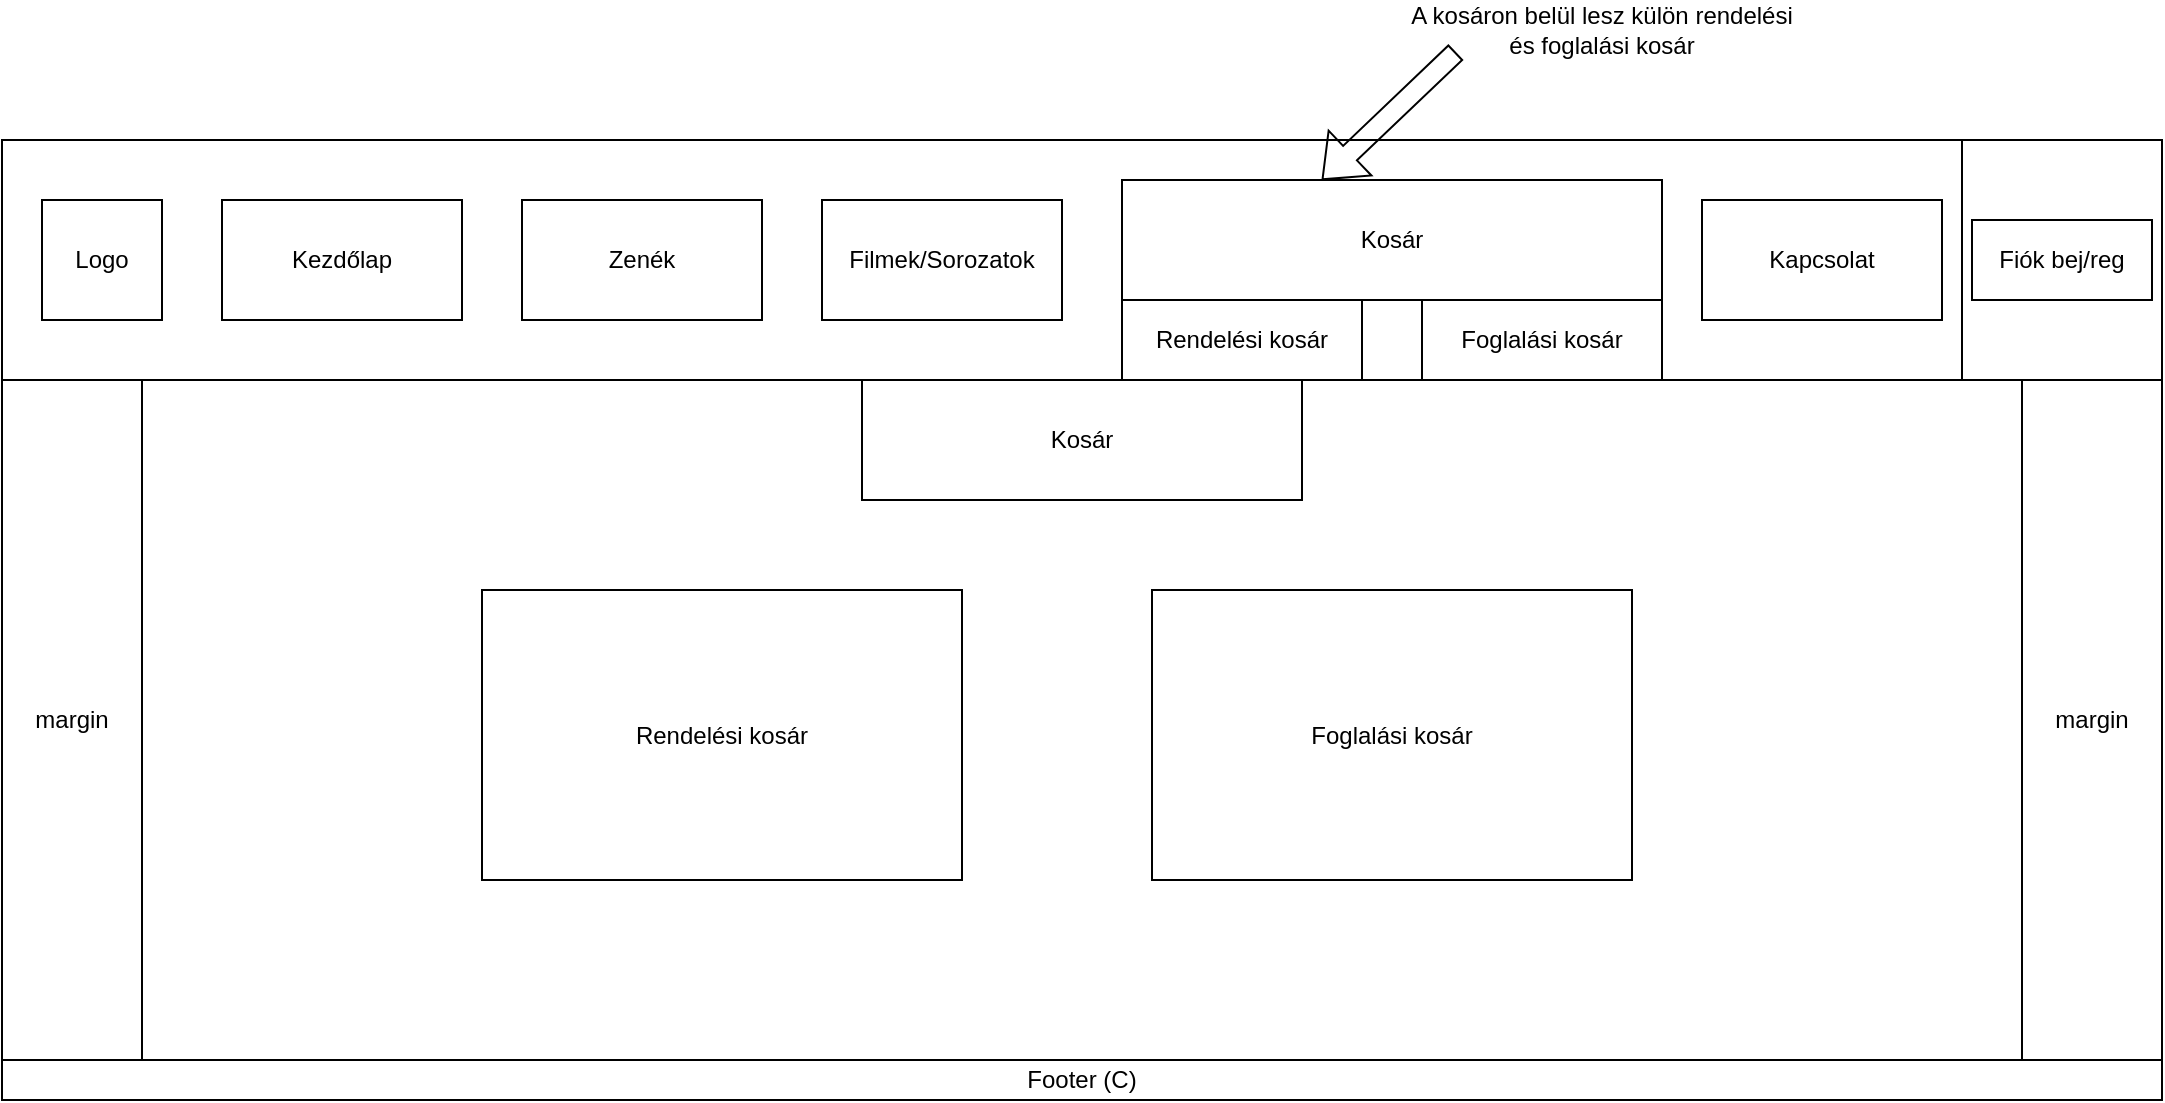 <mxfile version="26.2.3">
  <diagram name="1 oldal" id="ZRo3TNaSbQ_DCoS2osNK">
    <mxGraphModel dx="-801" dy="884" grid="1" gridSize="10" guides="1" tooltips="1" connect="1" arrows="1" fold="1" page="1" pageScale="1" pageWidth="827" pageHeight="1169" math="0" shadow="0">
      <root>
        <mxCell id="0" />
        <mxCell id="1" parent="0" />
        <mxCell id="tNXsENTEjhiDUSROjqKi-539" value="" style="rounded=0;whiteSpace=wrap;html=1;" vertex="1" parent="1">
          <mxGeometry x="3150" y="360" width="1080" height="480" as="geometry" />
        </mxCell>
        <mxCell id="tNXsENTEjhiDUSROjqKi-540" value="" style="rounded=0;whiteSpace=wrap;html=1;" vertex="1" parent="1">
          <mxGeometry x="3150" y="360" width="1080" height="120" as="geometry" />
        </mxCell>
        <mxCell id="tNXsENTEjhiDUSROjqKi-541" style="edgeStyle=orthogonalEdgeStyle;rounded=0;orthogonalLoop=1;jettySize=auto;html=1;exitX=0.5;exitY=0;exitDx=0;exitDy=0;" edge="1" parent="1" source="tNXsENTEjhiDUSROjqKi-542">
          <mxGeometry relative="1" as="geometry">
            <mxPoint x="3690" y="820" as="targetPoint" />
          </mxGeometry>
        </mxCell>
        <mxCell id="tNXsENTEjhiDUSROjqKi-542" value="" style="rounded=0;whiteSpace=wrap;html=1;" vertex="1" parent="1">
          <mxGeometry x="3150" y="820" width="1080" height="20" as="geometry" />
        </mxCell>
        <mxCell id="tNXsENTEjhiDUSROjqKi-543" value="" style="rounded=0;whiteSpace=wrap;html=1;" vertex="1" parent="1">
          <mxGeometry x="4130" y="360" width="100" height="120" as="geometry" />
        </mxCell>
        <mxCell id="tNXsENTEjhiDUSROjqKi-544" value="" style="rounded=0;whiteSpace=wrap;html=1;" vertex="1" parent="1">
          <mxGeometry x="3260" y="390" width="120" height="60" as="geometry" />
        </mxCell>
        <mxCell id="tNXsENTEjhiDUSROjqKi-545" value="" style="rounded=0;whiteSpace=wrap;html=1;" vertex="1" parent="1">
          <mxGeometry x="3860" y="420" width="120" height="60" as="geometry" />
        </mxCell>
        <mxCell id="tNXsENTEjhiDUSROjqKi-546" value="" style="rounded=0;whiteSpace=wrap;html=1;" vertex="1" parent="1">
          <mxGeometry x="3410" y="390" width="120" height="60" as="geometry" />
        </mxCell>
        <mxCell id="tNXsENTEjhiDUSROjqKi-547" value="" style="rounded=0;whiteSpace=wrap;html=1;" vertex="1" parent="1">
          <mxGeometry x="3710" y="420" width="120" height="60" as="geometry" />
        </mxCell>
        <mxCell id="tNXsENTEjhiDUSROjqKi-548" value="" style="rounded=0;whiteSpace=wrap;html=1;" vertex="1" parent="1">
          <mxGeometry x="3560" y="390" width="120" height="60" as="geometry" />
        </mxCell>
        <mxCell id="tNXsENTEjhiDUSROjqKi-549" value="" style="rounded=0;whiteSpace=wrap;html=1;" vertex="1" parent="1">
          <mxGeometry x="3220" y="480" width="940" height="340" as="geometry" />
        </mxCell>
        <mxCell id="tNXsENTEjhiDUSROjqKi-550" value="Kezdőlap" style="text;html=1;align=center;verticalAlign=middle;whiteSpace=wrap;rounded=0;" vertex="1" parent="1">
          <mxGeometry x="3260" y="390" width="120" height="60" as="geometry" />
        </mxCell>
        <mxCell id="tNXsENTEjhiDUSROjqKi-551" value="" style="rounded=0;whiteSpace=wrap;html=1;" vertex="1" parent="1">
          <mxGeometry x="3170" y="390" width="60" height="60" as="geometry" />
        </mxCell>
        <mxCell id="tNXsENTEjhiDUSROjqKi-552" value="&lt;div&gt;Logo&lt;/div&gt;" style="text;html=1;align=center;verticalAlign=middle;whiteSpace=wrap;rounded=0;" vertex="1" parent="1">
          <mxGeometry x="3170" y="390" width="60" height="60" as="geometry" />
        </mxCell>
        <mxCell id="tNXsENTEjhiDUSROjqKi-553" value="Zenék" style="text;html=1;align=center;verticalAlign=middle;whiteSpace=wrap;rounded=0;" vertex="1" parent="1">
          <mxGeometry x="3410" y="390" width="120" height="60" as="geometry" />
        </mxCell>
        <mxCell id="tNXsENTEjhiDUSROjqKi-554" value="Filmek/Sorozatok" style="text;html=1;align=center;verticalAlign=middle;whiteSpace=wrap;rounded=0;" vertex="1" parent="1">
          <mxGeometry x="3560" y="390" width="120" height="60" as="geometry" />
        </mxCell>
        <mxCell id="tNXsENTEjhiDUSROjqKi-555" value="Rendelési kosár" style="text;html=1;align=center;verticalAlign=middle;whiteSpace=wrap;rounded=0;" vertex="1" parent="1">
          <mxGeometry x="3710" y="430" width="120" height="60" as="geometry" />
        </mxCell>
        <mxCell id="tNXsENTEjhiDUSROjqKi-556" value="Footer (C)" style="text;html=1;align=center;verticalAlign=middle;whiteSpace=wrap;rounded=0;" vertex="1" parent="1">
          <mxGeometry x="3150" y="820" width="1080" height="20" as="geometry" />
        </mxCell>
        <mxCell id="tNXsENTEjhiDUSROjqKi-557" value="margin" style="text;html=1;align=center;verticalAlign=middle;whiteSpace=wrap;rounded=0;" vertex="1" parent="1">
          <mxGeometry x="3150" y="480" width="70" height="340" as="geometry" />
        </mxCell>
        <mxCell id="tNXsENTEjhiDUSROjqKi-558" value="margin" style="text;html=1;align=center;verticalAlign=middle;whiteSpace=wrap;rounded=0;" vertex="1" parent="1">
          <mxGeometry x="4160" y="480" width="70" height="340" as="geometry" />
        </mxCell>
        <mxCell id="tNXsENTEjhiDUSROjqKi-559" value="Fiók bej/reg" style="rounded=0;whiteSpace=wrap;html=1;" vertex="1" parent="1">
          <mxGeometry x="4135" y="400" width="90" height="40" as="geometry" />
        </mxCell>
        <mxCell id="tNXsENTEjhiDUSROjqKi-560" value="" style="rounded=0;whiteSpace=wrap;html=1;" vertex="1" parent="1">
          <mxGeometry x="4000" y="390" width="120" height="60" as="geometry" />
        </mxCell>
        <mxCell id="tNXsENTEjhiDUSROjqKi-561" value="Kapcsolat" style="text;html=1;align=center;verticalAlign=middle;whiteSpace=wrap;rounded=0;" vertex="1" parent="1">
          <mxGeometry x="4000" y="390" width="120" height="60" as="geometry" />
        </mxCell>
        <mxCell id="tNXsENTEjhiDUSROjqKi-562" value="Foglalási kosár" style="text;html=1;align=center;verticalAlign=middle;whiteSpace=wrap;rounded=0;" vertex="1" parent="1">
          <mxGeometry x="3860" y="430" width="120" height="60" as="geometry" />
        </mxCell>
        <mxCell id="tNXsENTEjhiDUSROjqKi-563" value="Kosár" style="rounded=0;whiteSpace=wrap;html=1;" vertex="1" parent="1">
          <mxGeometry x="3710" y="380" width="270" height="60" as="geometry" />
        </mxCell>
        <mxCell id="tNXsENTEjhiDUSROjqKi-564" value="A kosáron belül lesz külön rendelési és foglalási kosár" style="text;html=1;align=center;verticalAlign=middle;whiteSpace=wrap;rounded=0;" vertex="1" parent="1">
          <mxGeometry x="3850" y="290" width="200" height="30" as="geometry" />
        </mxCell>
        <mxCell id="tNXsENTEjhiDUSROjqKi-565" value="" style="endArrow=classic;html=1;rounded=0;entryX=0.37;entryY=0;entryDx=0;entryDy=0;shape=flexArrow;entryPerimeter=0;exitX=0.135;exitY=0.867;exitDx=0;exitDy=0;exitPerimeter=0;" edge="1" parent="1" source="tNXsENTEjhiDUSROjqKi-564" target="tNXsENTEjhiDUSROjqKi-563">
          <mxGeometry width="50" height="50" relative="1" as="geometry">
            <mxPoint x="3730" y="340" as="sourcePoint" />
            <mxPoint x="3610" y="420" as="targetPoint" />
          </mxGeometry>
        </mxCell>
        <mxCell id="tNXsENTEjhiDUSROjqKi-568" value="Kosár" style="rounded=0;whiteSpace=wrap;html=1;" vertex="1" parent="1">
          <mxGeometry x="3580" y="480" width="220" height="60" as="geometry" />
        </mxCell>
        <mxCell id="tNXsENTEjhiDUSROjqKi-569" value="Rendelési kosár" style="rounded=0;whiteSpace=wrap;html=1;" vertex="1" parent="1">
          <mxGeometry x="3390" y="585" width="240" height="145" as="geometry" />
        </mxCell>
        <mxCell id="tNXsENTEjhiDUSROjqKi-570" value="Foglalási kosár" style="rounded=0;whiteSpace=wrap;html=1;" vertex="1" parent="1">
          <mxGeometry x="3725" y="585" width="240" height="145" as="geometry" />
        </mxCell>
      </root>
    </mxGraphModel>
  </diagram>
</mxfile>

